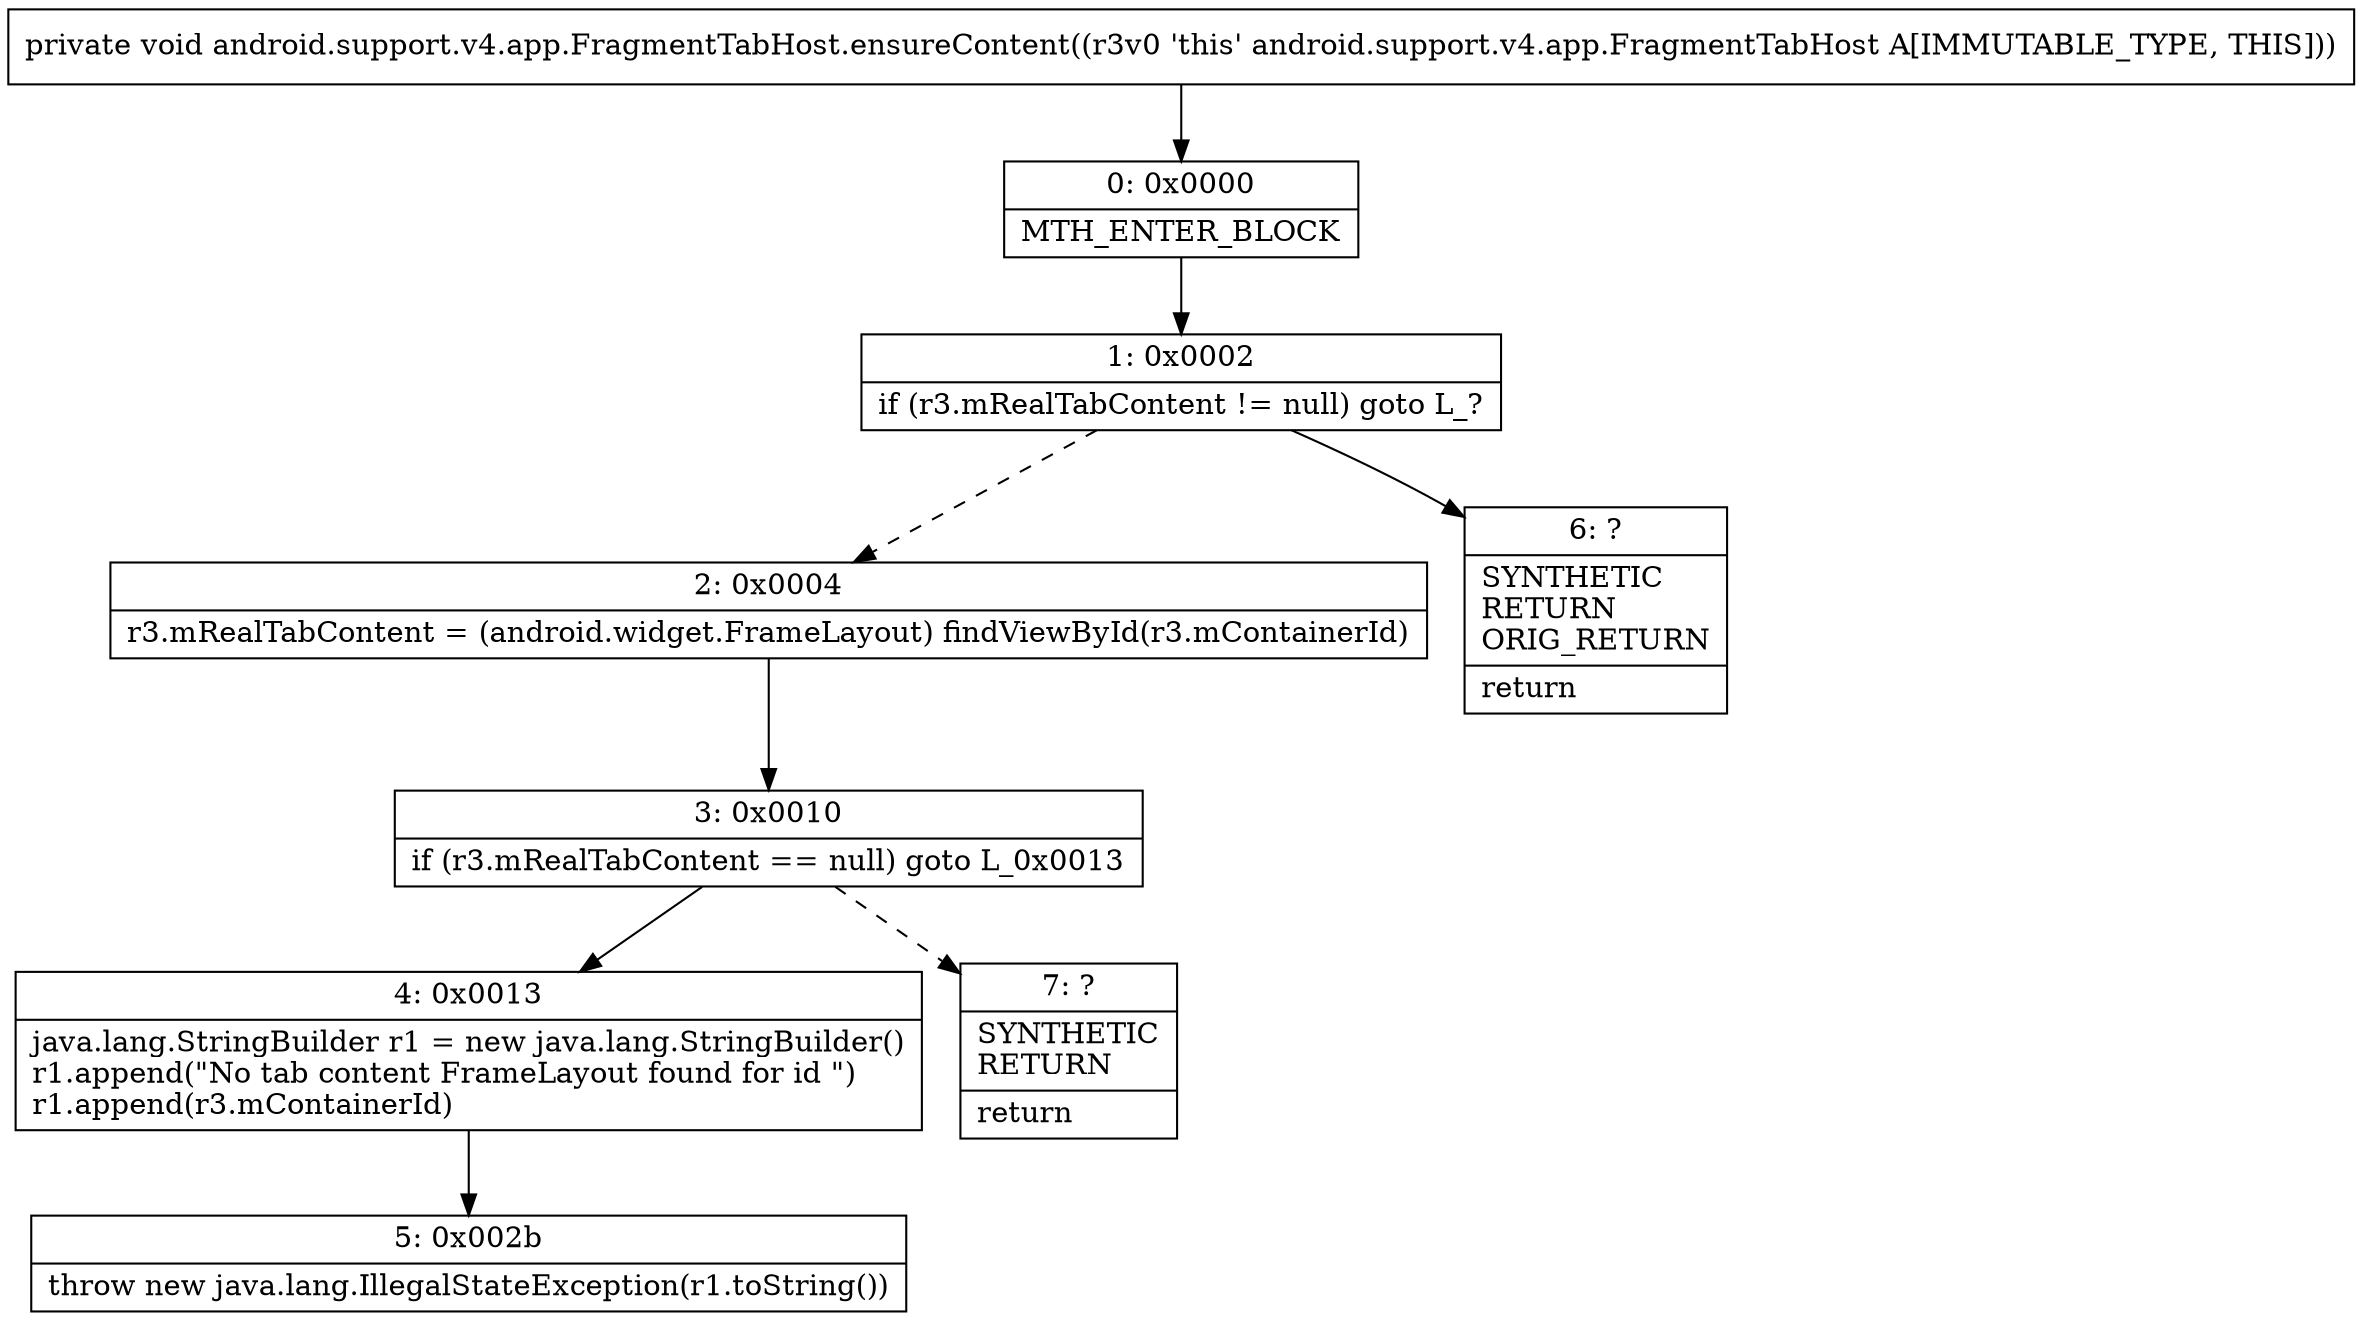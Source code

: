 digraph "CFG forandroid.support.v4.app.FragmentTabHost.ensureContent()V" {
Node_0 [shape=record,label="{0\:\ 0x0000|MTH_ENTER_BLOCK\l}"];
Node_1 [shape=record,label="{1\:\ 0x0002|if (r3.mRealTabContent != null) goto L_?\l}"];
Node_2 [shape=record,label="{2\:\ 0x0004|r3.mRealTabContent = (android.widget.FrameLayout) findViewById(r3.mContainerId)\l}"];
Node_3 [shape=record,label="{3\:\ 0x0010|if (r3.mRealTabContent == null) goto L_0x0013\l}"];
Node_4 [shape=record,label="{4\:\ 0x0013|java.lang.StringBuilder r1 = new java.lang.StringBuilder()\lr1.append(\"No tab content FrameLayout found for id \")\lr1.append(r3.mContainerId)\l}"];
Node_5 [shape=record,label="{5\:\ 0x002b|throw new java.lang.IllegalStateException(r1.toString())\l}"];
Node_6 [shape=record,label="{6\:\ ?|SYNTHETIC\lRETURN\lORIG_RETURN\l|return\l}"];
Node_7 [shape=record,label="{7\:\ ?|SYNTHETIC\lRETURN\l|return\l}"];
MethodNode[shape=record,label="{private void android.support.v4.app.FragmentTabHost.ensureContent((r3v0 'this' android.support.v4.app.FragmentTabHost A[IMMUTABLE_TYPE, THIS])) }"];
MethodNode -> Node_0;
Node_0 -> Node_1;
Node_1 -> Node_2[style=dashed];
Node_1 -> Node_6;
Node_2 -> Node_3;
Node_3 -> Node_4;
Node_3 -> Node_7[style=dashed];
Node_4 -> Node_5;
}

